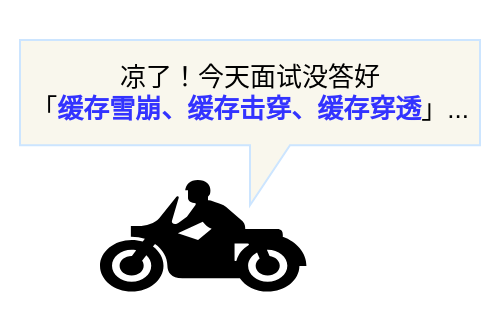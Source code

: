 <mxfile version="14.4.9" type="github">
  <diagram id="5i8FbSUl0ykrvZ4Om3Pv" name="第 1 页">
    <mxGraphModel dx="937" dy="541" grid="1" gridSize="10" guides="1" tooltips="1" connect="1" arrows="1" fold="1" page="1" pageScale="1" pageWidth="827" pageHeight="1169" math="0" shadow="0">
      <root>
        <mxCell id="0" />
        <mxCell id="1" parent="0" />
        <mxCell id="6zdlRFg72WAXvdKUTAZJ-5" value="" style="group" vertex="1" connectable="0" parent="1">
          <mxGeometry x="300" y="80" width="250" height="160" as="geometry" />
        </mxCell>
        <mxCell id="6zdlRFg72WAXvdKUTAZJ-2" value="" style="shape=mxgraph.signs.transportation.motorcycle;html=1;pointerEvents=1;fillColor=#000000;strokeColor=none;verticalLabelPosition=bottom;verticalAlign=top;align=center;" vertex="1" parent="6zdlRFg72WAXvdKUTAZJ-5">
          <mxGeometry x="50" y="90" width="103.21" height="55.79" as="geometry" />
        </mxCell>
        <mxCell id="6zdlRFg72WAXvdKUTAZJ-3" value="凉了！今天面试没答好&lt;br style=&quot;font-size: 13px;&quot;&gt;「&lt;font color=&quot;#3333ff&quot; style=&quot;font-size: 13px;&quot;&gt;&lt;b style=&quot;font-size: 13px;&quot;&gt;缓存雪崩、缓存击穿、缓存穿透&lt;/b&gt;&lt;/font&gt;」..." style="shape=callout;whiteSpace=wrap;html=1;perimeter=calloutPerimeter;fontSize=13;fillColor=#f9f7ed;strokeColor=#CCE5FF;" vertex="1" parent="6zdlRFg72WAXvdKUTAZJ-5">
          <mxGeometry x="10" y="20" width="230" height="82.63" as="geometry" />
        </mxCell>
      </root>
    </mxGraphModel>
  </diagram>
</mxfile>
